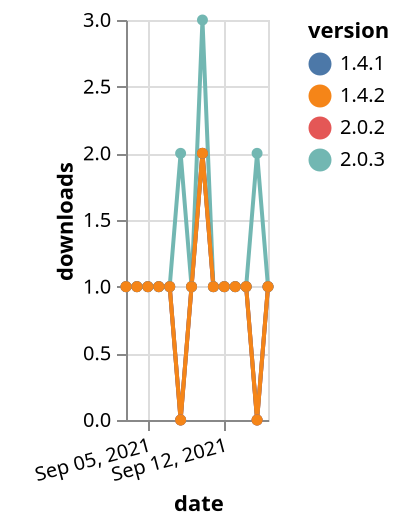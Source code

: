 {"$schema": "https://vega.github.io/schema/vega-lite/v5.json", "description": "A simple bar chart with embedded data.", "data": {"values": [{"date": "2021-09-03", "total": 220, "delta": 1, "version": "2.0.2"}, {"date": "2021-09-04", "total": 221, "delta": 1, "version": "2.0.2"}, {"date": "2021-09-05", "total": 222, "delta": 1, "version": "2.0.2"}, {"date": "2021-09-06", "total": 223, "delta": 1, "version": "2.0.2"}, {"date": "2021-09-07", "total": 224, "delta": 1, "version": "2.0.2"}, {"date": "2021-09-08", "total": 224, "delta": 0, "version": "2.0.2"}, {"date": "2021-09-09", "total": 225, "delta": 1, "version": "2.0.2"}, {"date": "2021-09-10", "total": 227, "delta": 2, "version": "2.0.2"}, {"date": "2021-09-11", "total": 228, "delta": 1, "version": "2.0.2"}, {"date": "2021-09-12", "total": 229, "delta": 1, "version": "2.0.2"}, {"date": "2021-09-13", "total": 230, "delta": 1, "version": "2.0.2"}, {"date": "2021-09-14", "total": 231, "delta": 1, "version": "2.0.2"}, {"date": "2021-09-15", "total": 231, "delta": 0, "version": "2.0.2"}, {"date": "2021-09-16", "total": 232, "delta": 1, "version": "2.0.2"}, {"date": "2021-09-03", "total": 208, "delta": 1, "version": "2.0.3"}, {"date": "2021-09-04", "total": 209, "delta": 1, "version": "2.0.3"}, {"date": "2021-09-05", "total": 210, "delta": 1, "version": "2.0.3"}, {"date": "2021-09-06", "total": 211, "delta": 1, "version": "2.0.3"}, {"date": "2021-09-07", "total": 212, "delta": 1, "version": "2.0.3"}, {"date": "2021-09-08", "total": 214, "delta": 2, "version": "2.0.3"}, {"date": "2021-09-09", "total": 215, "delta": 1, "version": "2.0.3"}, {"date": "2021-09-10", "total": 218, "delta": 3, "version": "2.0.3"}, {"date": "2021-09-11", "total": 219, "delta": 1, "version": "2.0.3"}, {"date": "2021-09-12", "total": 220, "delta": 1, "version": "2.0.3"}, {"date": "2021-09-13", "total": 221, "delta": 1, "version": "2.0.3"}, {"date": "2021-09-14", "total": 222, "delta": 1, "version": "2.0.3"}, {"date": "2021-09-15", "total": 224, "delta": 2, "version": "2.0.3"}, {"date": "2021-09-16", "total": 225, "delta": 1, "version": "2.0.3"}, {"date": "2021-09-03", "total": 261, "delta": 1, "version": "1.4.1"}, {"date": "2021-09-04", "total": 262, "delta": 1, "version": "1.4.1"}, {"date": "2021-09-05", "total": 263, "delta": 1, "version": "1.4.1"}, {"date": "2021-09-06", "total": 264, "delta": 1, "version": "1.4.1"}, {"date": "2021-09-07", "total": 265, "delta": 1, "version": "1.4.1"}, {"date": "2021-09-08", "total": 265, "delta": 0, "version": "1.4.1"}, {"date": "2021-09-09", "total": 266, "delta": 1, "version": "1.4.1"}, {"date": "2021-09-10", "total": 268, "delta": 2, "version": "1.4.1"}, {"date": "2021-09-11", "total": 269, "delta": 1, "version": "1.4.1"}, {"date": "2021-09-12", "total": 270, "delta": 1, "version": "1.4.1"}, {"date": "2021-09-13", "total": 271, "delta": 1, "version": "1.4.1"}, {"date": "2021-09-14", "total": 272, "delta": 1, "version": "1.4.1"}, {"date": "2021-09-15", "total": 272, "delta": 0, "version": "1.4.1"}, {"date": "2021-09-16", "total": 273, "delta": 1, "version": "1.4.1"}, {"date": "2021-09-03", "total": 485, "delta": 1, "version": "1.4.2"}, {"date": "2021-09-04", "total": 486, "delta": 1, "version": "1.4.2"}, {"date": "2021-09-05", "total": 487, "delta": 1, "version": "1.4.2"}, {"date": "2021-09-06", "total": 488, "delta": 1, "version": "1.4.2"}, {"date": "2021-09-07", "total": 489, "delta": 1, "version": "1.4.2"}, {"date": "2021-09-08", "total": 489, "delta": 0, "version": "1.4.2"}, {"date": "2021-09-09", "total": 490, "delta": 1, "version": "1.4.2"}, {"date": "2021-09-10", "total": 492, "delta": 2, "version": "1.4.2"}, {"date": "2021-09-11", "total": 493, "delta": 1, "version": "1.4.2"}, {"date": "2021-09-12", "total": 494, "delta": 1, "version": "1.4.2"}, {"date": "2021-09-13", "total": 495, "delta": 1, "version": "1.4.2"}, {"date": "2021-09-14", "total": 496, "delta": 1, "version": "1.4.2"}, {"date": "2021-09-15", "total": 496, "delta": 0, "version": "1.4.2"}, {"date": "2021-09-16", "total": 497, "delta": 1, "version": "1.4.2"}]}, "width": "container", "mark": {"type": "line", "point": {"filled": true}}, "encoding": {"x": {"field": "date", "type": "temporal", "timeUnit": "yearmonthdate", "title": "date", "axis": {"labelAngle": -15}}, "y": {"field": "delta", "type": "quantitative", "title": "downloads"}, "color": {"field": "version", "type": "nominal"}, "tooltip": {"field": "delta"}}}